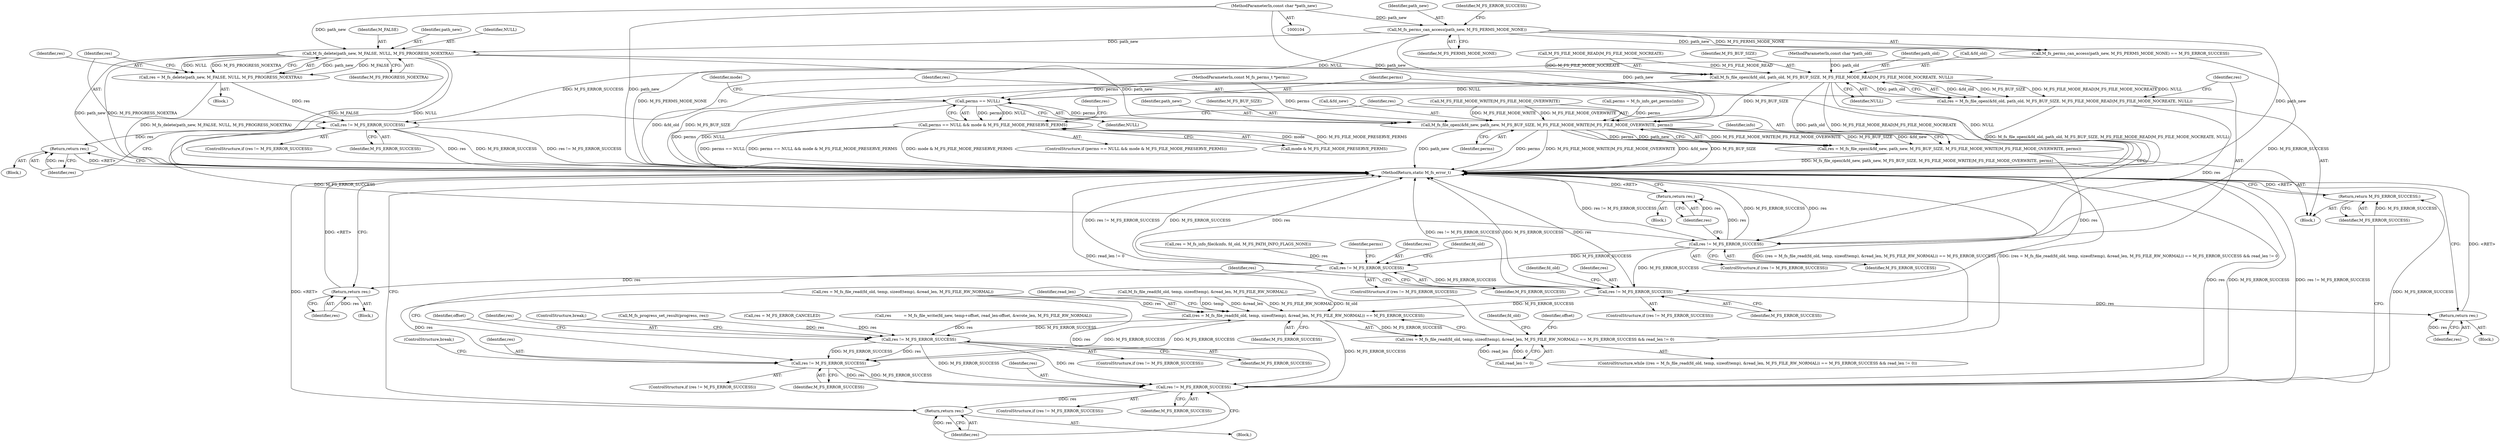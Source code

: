 digraph "0_mstdlib_db124b8f607dd0a40a9aef2d4d468fad433522a7_1@API" {
"1000137" [label="(Call,M_fs_delete(path_new, M_FALSE, NULL, M_FS_PROGRESS_NOEXTRA))"];
"1000130" [label="(Call,M_fs_perms_can_access(path_new, M_FS_PERMS_MODE_NONE))"];
"1000106" [label="(MethodParameterIn,const char *path_new)"];
"1000135" [label="(Call,res = M_fs_delete(path_new, M_FALSE, NULL, M_FS_PROGRESS_NOEXTRA))"];
"1000143" [label="(Call,res != M_FS_ERROR_SUCCESS)"];
"1000147" [label="(Return,return res;)"];
"1000161" [label="(Call,res != M_FS_ERROR_SUCCESS)"];
"1000165" [label="(Return,return res;)"];
"1000184" [label="(Call,res != M_FS_ERROR_SUCCESS)"];
"1000190" [label="(Return,return res;)"];
"1000210" [label="(Call,res != M_FS_ERROR_SUCCESS)"];
"1000216" [label="(Return,return res;)"];
"1000220" [label="(Call,(res = M_fs_file_read(fd_old, temp, sizeof(temp), &read_len, M_FS_FILE_RW_NORMAL)) == M_FS_ERROR_SUCCESS)"];
"1000219" [label="(Call,(res = M_fs_file_read(fd_old, temp, sizeof(temp), &read_len, M_FS_FILE_RW_NORMAL)) == M_FS_ERROR_SUCCESS && read_len != 0)"];
"1000308" [label="(Call,res != M_FS_ERROR_SUCCESS)"];
"1000314" [label="(Call,res != M_FS_ERROR_SUCCESS)"];
"1000324" [label="(Call,res != M_FS_ERROR_SUCCESS)"];
"1000328" [label="(Return,return res;)"];
"1000330" [label="(Return,return M_FS_ERROR_SUCCESS;)"];
"1000151" [label="(Call,M_fs_file_open(&fd_old, path_old, M_FS_BUF_SIZE, M_FS_FILE_MODE_READ|M_FS_FILE_MODE_NOCREATE, NULL))"];
"1000149" [label="(Call,res = M_fs_file_open(&fd_old, path_old, M_FS_BUF_SIZE, M_FS_FILE_MODE_READ|M_FS_FILE_MODE_NOCREATE, NULL))"];
"1000169" [label="(Call,perms == NULL)"];
"1000168" [label="(Call,perms == NULL && mode & M_FS_FILE_MODE_PRESERVE_PERMS)"];
"1000198" [label="(Call,M_fs_file_open(&fd_new, path_new, M_FS_BUF_SIZE, M_FS_FILE_MODE_WRITE|M_FS_FILE_MODE_OVERWRITE, perms))"];
"1000196" [label="(Call,res = M_fs_file_open(&fd_new, path_new, M_FS_BUF_SIZE, M_FS_FILE_MODE_WRITE|M_FS_FILE_MODE_OVERWRITE, perms))"];
"1000172" [label="(Call,mode & M_FS_FILE_MODE_PRESERVE_PERMS)"];
"1000132" [label="(Identifier,M_FS_PERMS_MODE_NONE)"];
"1000130" [label="(Call,M_fs_perms_can_access(path_new, M_FS_PERMS_MODE_NONE))"];
"1000105" [label="(MethodParameterIn,const char *path_old)"];
"1000162" [label="(Identifier,res)"];
"1000196" [label="(Call,res = M_fs_file_open(&fd_new, path_new, M_FS_BUF_SIZE, M_FS_FILE_MODE_WRITE|M_FS_FILE_MODE_OVERWRITE, perms))"];
"1000314" [label="(Call,res != M_FS_ERROR_SUCCESS)"];
"1000219" [label="(Call,(res = M_fs_file_read(fd_old, temp, sizeof(temp), &read_len, M_FS_FILE_RW_NORMAL)) == M_FS_ERROR_SUCCESS && read_len != 0)"];
"1000198" [label="(Call,M_fs_file_open(&fd_new, path_new, M_FS_BUF_SIZE, M_FS_FILE_MODE_WRITE|M_FS_FILE_MODE_OVERWRITE, perms))"];
"1000131" [label="(Identifier,path_new)"];
"1000176" [label="(Call,res = M_fs_info_file(&info, fd_old, M_FS_PATH_INFO_FLAGS_NONE))"];
"1000137" [label="(Call,M_fs_delete(path_new, M_FALSE, NULL, M_FS_PROGRESS_NOEXTRA))"];
"1000215" [label="(Identifier,fd_old)"];
"1000150" [label="(Identifier,res)"];
"1000212" [label="(Identifier,M_FS_ERROR_SUCCESS)"];
"1000154" [label="(Identifier,path_old)"];
"1000320" [label="(Identifier,fd_old)"];
"1000152" [label="(Call,&fd_old)"];
"1000316" [label="(Identifier,M_FS_ERROR_SUCCESS)"];
"1000165" [label="(Return,return res;)"];
"1000309" [label="(Identifier,res)"];
"1000331" [label="(Identifier,M_FS_ERROR_SUCCESS)"];
"1000222" [label="(Identifier,res)"];
"1000193" [label="(Identifier,perms)"];
"1000151" [label="(Call,M_fs_file_open(&fd_old, path_old, M_FS_BUF_SIZE, M_FS_FILE_MODE_READ|M_FS_FILE_MODE_NOCREATE, NULL))"];
"1000313" [label="(ControlStructure,if (res != M_FS_ERROR_SUCCESS))"];
"1000216" [label="(Return,return res;)"];
"1000148" [label="(Identifier,res)"];
"1000147" [label="(Return,return res;)"];
"1000326" [label="(Identifier,M_FS_ERROR_SUCCESS)"];
"1000145" [label="(Identifier,M_FS_ERROR_SUCCESS)"];
"1000106" [label="(MethodParameterIn,const char *path_new)"];
"1000177" [label="(Identifier,res)"];
"1000146" [label="(Block,)"];
"1000168" [label="(Call,perms == NULL && mode & M_FS_FILE_MODE_PRESERVE_PERMS)"];
"1000220" [label="(Call,(res = M_fs_file_read(fd_old, temp, sizeof(temp), &read_len, M_FS_FILE_RW_NORMAL)) == M_FS_ERROR_SUCCESS)"];
"1000161" [label="(Call,res != M_FS_ERROR_SUCCESS)"];
"1000304" [label="(Call,res = M_FS_ERROR_CANCELED)"];
"1000156" [label="(Call,M_FS_FILE_MODE_READ|M_FS_FILE_MODE_NOCREATE)"];
"1000111" [label="(MethodParameterIn,const M_fs_perms_t *perms)"];
"1000133" [label="(Identifier,M_FS_ERROR_SUCCESS)"];
"1000312" [label="(ControlStructure,break;)"];
"1000149" [label="(Call,res = M_fs_file_open(&fd_old, path_old, M_FS_BUF_SIZE, M_FS_FILE_MODE_READ|M_FS_FILE_MODE_NOCREATE, NULL))"];
"1000315" [label="(Identifier,res)"];
"1000139" [label="(Identifier,M_FALSE)"];
"1000163" [label="(Identifier,M_FS_ERROR_SUCCESS)"];
"1000155" [label="(Identifier,M_FS_BUF_SIZE)"];
"1000203" [label="(Call,M_FS_FILE_MODE_WRITE|M_FS_FILE_MODE_OVERWRITE)"];
"1000328" [label="(Return,return res;)"];
"1000191" [label="(Identifier,res)"];
"1000327" [label="(Block,)"];
"1000332" [label="(MethodReturn,static M_fs_error_t)"];
"1000192" [label="(Call,perms = M_fs_info_get_perms(info))"];
"1000206" [label="(Identifier,perms)"];
"1000318" [label="(ControlStructure,break;)"];
"1000187" [label="(Block,)"];
"1000233" [label="(Identifier,read_len)"];
"1000232" [label="(Call,read_len != 0)"];
"1000112" [label="(Block,)"];
"1000218" [label="(ControlStructure,while ((res = M_fs_file_read(fd_old, temp, sizeof(temp), &read_len, M_FS_FILE_RW_NORMAL)) == M_FS_ERROR_SUCCESS && read_len != 0))"];
"1000164" [label="(Block,)"];
"1000140" [label="(Identifier,NULL)"];
"1000221" [label="(Call,res = M_fs_file_read(fd_old, temp, sizeof(temp), &read_len, M_FS_FILE_RW_NORMAL))"];
"1000324" [label="(Call,res != M_FS_ERROR_SUCCESS)"];
"1000171" [label="(Identifier,NULL)"];
"1000266" [label="(Call,M_fs_progress_set_result(progress, res))"];
"1000325" [label="(Identifier,res)"];
"1000129" [label="(Call,M_fs_perms_can_access(path_new, M_FS_PERMS_MODE_NONE) == M_FS_ERROR_SUCCESS)"];
"1000308" [label="(Call,res != M_FS_ERROR_SUCCESS)"];
"1000135" [label="(Call,res = M_fs_delete(path_new, M_FALSE, NULL, M_FS_PROGRESS_NOEXTRA))"];
"1000209" [label="(ControlStructure,if (res != M_FS_ERROR_SUCCESS))"];
"1000136" [label="(Identifier,res)"];
"1000307" [label="(ControlStructure,if (res != M_FS_ERROR_SUCCESS))"];
"1000197" [label="(Identifier,res)"];
"1000144" [label="(Identifier,res)"];
"1000184" [label="(Call,res != M_FS_ERROR_SUCCESS)"];
"1000244" [label="(Call,res          = M_fs_file_write(fd_new, temp+offset, read_len-offset, &wrote_len, M_FS_FILE_RW_NORMAL))"];
"1000166" [label="(Identifier,res)"];
"1000143" [label="(Call,res != M_FS_ERROR_SUCCESS)"];
"1000170" [label="(Identifier,perms)"];
"1000186" [label="(Identifier,M_FS_ERROR_SUCCESS)"];
"1000190" [label="(Return,return res;)"];
"1000160" [label="(ControlStructure,if (res != M_FS_ERROR_SUCCESS))"];
"1000138" [label="(Identifier,path_new)"];
"1000241" [label="(Identifier,offset)"];
"1000223" [label="(Call,M_fs_file_read(fd_old, temp, sizeof(temp), &read_len, M_FS_FILE_RW_NORMAL))"];
"1000208" [label="(Identifier,info)"];
"1000185" [label="(Identifier,res)"];
"1000330" [label="(Return,return M_FS_ERROR_SUCCESS;)"];
"1000211" [label="(Identifier,res)"];
"1000183" [label="(ControlStructure,if (res != M_FS_ERROR_SUCCESS))"];
"1000329" [label="(Identifier,res)"];
"1000231" [label="(Identifier,M_FS_ERROR_SUCCESS)"];
"1000201" [label="(Identifier,path_new)"];
"1000310" [label="(Identifier,M_FS_ERROR_SUCCESS)"];
"1000202" [label="(Identifier,M_FS_BUF_SIZE)"];
"1000169" [label="(Call,perms == NULL)"];
"1000199" [label="(Call,&fd_new)"];
"1000323" [label="(ControlStructure,if (res != M_FS_ERROR_SUCCESS))"];
"1000210" [label="(Call,res != M_FS_ERROR_SUCCESS)"];
"1000237" [label="(Identifier,offset)"];
"1000142" [label="(ControlStructure,if (res != M_FS_ERROR_SUCCESS))"];
"1000159" [label="(Identifier,NULL)"];
"1000213" [label="(Block,)"];
"1000217" [label="(Identifier,res)"];
"1000141" [label="(Identifier,M_FS_PROGRESS_NOEXTRA)"];
"1000189" [label="(Identifier,fd_old)"];
"1000173" [label="(Identifier,mode)"];
"1000167" [label="(ControlStructure,if (perms == NULL && mode & M_FS_FILE_MODE_PRESERVE_PERMS))"];
"1000134" [label="(Block,)"];
"1000137" -> "1000135"  [label="AST: "];
"1000137" -> "1000141"  [label="CFG: "];
"1000138" -> "1000137"  [label="AST: "];
"1000139" -> "1000137"  [label="AST: "];
"1000140" -> "1000137"  [label="AST: "];
"1000141" -> "1000137"  [label="AST: "];
"1000135" -> "1000137"  [label="CFG: "];
"1000137" -> "1000332"  [label="DDG: M_FS_PROGRESS_NOEXTRA"];
"1000137" -> "1000332"  [label="DDG: M_FALSE"];
"1000137" -> "1000332"  [label="DDG: NULL"];
"1000137" -> "1000332"  [label="DDG: path_new"];
"1000137" -> "1000135"  [label="DDG: path_new"];
"1000137" -> "1000135"  [label="DDG: M_FALSE"];
"1000137" -> "1000135"  [label="DDG: NULL"];
"1000137" -> "1000135"  [label="DDG: M_FS_PROGRESS_NOEXTRA"];
"1000130" -> "1000137"  [label="DDG: path_new"];
"1000106" -> "1000137"  [label="DDG: path_new"];
"1000137" -> "1000151"  [label="DDG: NULL"];
"1000137" -> "1000198"  [label="DDG: path_new"];
"1000130" -> "1000129"  [label="AST: "];
"1000130" -> "1000132"  [label="CFG: "];
"1000131" -> "1000130"  [label="AST: "];
"1000132" -> "1000130"  [label="AST: "];
"1000133" -> "1000130"  [label="CFG: "];
"1000130" -> "1000332"  [label="DDG: M_FS_PERMS_MODE_NONE"];
"1000130" -> "1000332"  [label="DDG: path_new"];
"1000130" -> "1000129"  [label="DDG: path_new"];
"1000130" -> "1000129"  [label="DDG: M_FS_PERMS_MODE_NONE"];
"1000106" -> "1000130"  [label="DDG: path_new"];
"1000130" -> "1000198"  [label="DDG: path_new"];
"1000106" -> "1000104"  [label="AST: "];
"1000106" -> "1000332"  [label="DDG: path_new"];
"1000106" -> "1000198"  [label="DDG: path_new"];
"1000135" -> "1000134"  [label="AST: "];
"1000136" -> "1000135"  [label="AST: "];
"1000144" -> "1000135"  [label="CFG: "];
"1000135" -> "1000332"  [label="DDG: M_fs_delete(path_new, M_FALSE, NULL, M_FS_PROGRESS_NOEXTRA)"];
"1000135" -> "1000143"  [label="DDG: res"];
"1000143" -> "1000142"  [label="AST: "];
"1000143" -> "1000145"  [label="CFG: "];
"1000144" -> "1000143"  [label="AST: "];
"1000145" -> "1000143"  [label="AST: "];
"1000148" -> "1000143"  [label="CFG: "];
"1000150" -> "1000143"  [label="CFG: "];
"1000143" -> "1000332"  [label="DDG: res"];
"1000143" -> "1000332"  [label="DDG: M_FS_ERROR_SUCCESS"];
"1000143" -> "1000332"  [label="DDG: res != M_FS_ERROR_SUCCESS"];
"1000129" -> "1000143"  [label="DDG: M_FS_ERROR_SUCCESS"];
"1000143" -> "1000147"  [label="DDG: res"];
"1000143" -> "1000161"  [label="DDG: M_FS_ERROR_SUCCESS"];
"1000147" -> "1000146"  [label="AST: "];
"1000147" -> "1000148"  [label="CFG: "];
"1000148" -> "1000147"  [label="AST: "];
"1000332" -> "1000147"  [label="CFG: "];
"1000147" -> "1000332"  [label="DDG: <RET>"];
"1000148" -> "1000147"  [label="DDG: res"];
"1000161" -> "1000160"  [label="AST: "];
"1000161" -> "1000163"  [label="CFG: "];
"1000162" -> "1000161"  [label="AST: "];
"1000163" -> "1000161"  [label="AST: "];
"1000166" -> "1000161"  [label="CFG: "];
"1000170" -> "1000161"  [label="CFG: "];
"1000161" -> "1000332"  [label="DDG: M_FS_ERROR_SUCCESS"];
"1000161" -> "1000332"  [label="DDG: res"];
"1000161" -> "1000332"  [label="DDG: res != M_FS_ERROR_SUCCESS"];
"1000149" -> "1000161"  [label="DDG: res"];
"1000129" -> "1000161"  [label="DDG: M_FS_ERROR_SUCCESS"];
"1000161" -> "1000165"  [label="DDG: res"];
"1000161" -> "1000184"  [label="DDG: M_FS_ERROR_SUCCESS"];
"1000161" -> "1000210"  [label="DDG: M_FS_ERROR_SUCCESS"];
"1000165" -> "1000164"  [label="AST: "];
"1000165" -> "1000166"  [label="CFG: "];
"1000166" -> "1000165"  [label="AST: "];
"1000332" -> "1000165"  [label="CFG: "];
"1000165" -> "1000332"  [label="DDG: <RET>"];
"1000166" -> "1000165"  [label="DDG: res"];
"1000184" -> "1000183"  [label="AST: "];
"1000184" -> "1000186"  [label="CFG: "];
"1000185" -> "1000184"  [label="AST: "];
"1000186" -> "1000184"  [label="AST: "];
"1000189" -> "1000184"  [label="CFG: "];
"1000193" -> "1000184"  [label="CFG: "];
"1000184" -> "1000332"  [label="DDG: res"];
"1000184" -> "1000332"  [label="DDG: M_FS_ERROR_SUCCESS"];
"1000184" -> "1000332"  [label="DDG: res != M_FS_ERROR_SUCCESS"];
"1000176" -> "1000184"  [label="DDG: res"];
"1000184" -> "1000190"  [label="DDG: res"];
"1000184" -> "1000210"  [label="DDG: M_FS_ERROR_SUCCESS"];
"1000190" -> "1000187"  [label="AST: "];
"1000190" -> "1000191"  [label="CFG: "];
"1000191" -> "1000190"  [label="AST: "];
"1000332" -> "1000190"  [label="CFG: "];
"1000190" -> "1000332"  [label="DDG: <RET>"];
"1000191" -> "1000190"  [label="DDG: res"];
"1000210" -> "1000209"  [label="AST: "];
"1000210" -> "1000212"  [label="CFG: "];
"1000211" -> "1000210"  [label="AST: "];
"1000212" -> "1000210"  [label="AST: "];
"1000215" -> "1000210"  [label="CFG: "];
"1000222" -> "1000210"  [label="CFG: "];
"1000210" -> "1000332"  [label="DDG: res != M_FS_ERROR_SUCCESS"];
"1000210" -> "1000332"  [label="DDG: M_FS_ERROR_SUCCESS"];
"1000210" -> "1000332"  [label="DDG: res"];
"1000196" -> "1000210"  [label="DDG: res"];
"1000210" -> "1000216"  [label="DDG: res"];
"1000210" -> "1000220"  [label="DDG: M_FS_ERROR_SUCCESS"];
"1000216" -> "1000213"  [label="AST: "];
"1000216" -> "1000217"  [label="CFG: "];
"1000217" -> "1000216"  [label="AST: "];
"1000332" -> "1000216"  [label="CFG: "];
"1000216" -> "1000332"  [label="DDG: <RET>"];
"1000217" -> "1000216"  [label="DDG: res"];
"1000220" -> "1000219"  [label="AST: "];
"1000220" -> "1000231"  [label="CFG: "];
"1000221" -> "1000220"  [label="AST: "];
"1000231" -> "1000220"  [label="AST: "];
"1000233" -> "1000220"  [label="CFG: "];
"1000219" -> "1000220"  [label="CFG: "];
"1000220" -> "1000219"  [label="DDG: M_FS_ERROR_SUCCESS"];
"1000221" -> "1000220"  [label="DDG: res"];
"1000223" -> "1000220"  [label="DDG: &read_len"];
"1000223" -> "1000220"  [label="DDG: M_FS_FILE_RW_NORMAL"];
"1000223" -> "1000220"  [label="DDG: fd_old"];
"1000223" -> "1000220"  [label="DDG: temp"];
"1000314" -> "1000220"  [label="DDG: M_FS_ERROR_SUCCESS"];
"1000220" -> "1000308"  [label="DDG: M_FS_ERROR_SUCCESS"];
"1000220" -> "1000314"  [label="DDG: M_FS_ERROR_SUCCESS"];
"1000220" -> "1000324"  [label="DDG: M_FS_ERROR_SUCCESS"];
"1000219" -> "1000218"  [label="AST: "];
"1000219" -> "1000232"  [label="CFG: "];
"1000232" -> "1000219"  [label="AST: "];
"1000237" -> "1000219"  [label="CFG: "];
"1000320" -> "1000219"  [label="CFG: "];
"1000219" -> "1000332"  [label="DDG: (res = M_fs_file_read(fd_old, temp, sizeof(temp), &read_len, M_FS_FILE_RW_NORMAL)) == M_FS_ERROR_SUCCESS && read_len != 0"];
"1000219" -> "1000332"  [label="DDG: read_len != 0"];
"1000219" -> "1000332"  [label="DDG: (res = M_fs_file_read(fd_old, temp, sizeof(temp), &read_len, M_FS_FILE_RW_NORMAL)) == M_FS_ERROR_SUCCESS"];
"1000232" -> "1000219"  [label="DDG: read_len"];
"1000232" -> "1000219"  [label="DDG: 0"];
"1000308" -> "1000307"  [label="AST: "];
"1000308" -> "1000310"  [label="CFG: "];
"1000309" -> "1000308"  [label="AST: "];
"1000310" -> "1000308"  [label="AST: "];
"1000241" -> "1000308"  [label="CFG: "];
"1000312" -> "1000308"  [label="CFG: "];
"1000304" -> "1000308"  [label="DDG: res"];
"1000266" -> "1000308"  [label="DDG: res"];
"1000244" -> "1000308"  [label="DDG: res"];
"1000308" -> "1000314"  [label="DDG: res"];
"1000308" -> "1000314"  [label="DDG: M_FS_ERROR_SUCCESS"];
"1000308" -> "1000324"  [label="DDG: res"];
"1000308" -> "1000324"  [label="DDG: M_FS_ERROR_SUCCESS"];
"1000314" -> "1000313"  [label="AST: "];
"1000314" -> "1000316"  [label="CFG: "];
"1000315" -> "1000314"  [label="AST: "];
"1000316" -> "1000314"  [label="AST: "];
"1000222" -> "1000314"  [label="CFG: "];
"1000318" -> "1000314"  [label="CFG: "];
"1000221" -> "1000314"  [label="DDG: res"];
"1000314" -> "1000324"  [label="DDG: res"];
"1000314" -> "1000324"  [label="DDG: M_FS_ERROR_SUCCESS"];
"1000324" -> "1000323"  [label="AST: "];
"1000324" -> "1000326"  [label="CFG: "];
"1000325" -> "1000324"  [label="AST: "];
"1000326" -> "1000324"  [label="AST: "];
"1000329" -> "1000324"  [label="CFG: "];
"1000331" -> "1000324"  [label="CFG: "];
"1000324" -> "1000332"  [label="DDG: M_FS_ERROR_SUCCESS"];
"1000324" -> "1000332"  [label="DDG: res != M_FS_ERROR_SUCCESS"];
"1000324" -> "1000332"  [label="DDG: res"];
"1000221" -> "1000324"  [label="DDG: res"];
"1000324" -> "1000328"  [label="DDG: res"];
"1000324" -> "1000330"  [label="DDG: M_FS_ERROR_SUCCESS"];
"1000328" -> "1000327"  [label="AST: "];
"1000328" -> "1000329"  [label="CFG: "];
"1000329" -> "1000328"  [label="AST: "];
"1000332" -> "1000328"  [label="CFG: "];
"1000328" -> "1000332"  [label="DDG: <RET>"];
"1000329" -> "1000328"  [label="DDG: res"];
"1000330" -> "1000112"  [label="AST: "];
"1000330" -> "1000331"  [label="CFG: "];
"1000331" -> "1000330"  [label="AST: "];
"1000332" -> "1000330"  [label="CFG: "];
"1000330" -> "1000332"  [label="DDG: <RET>"];
"1000331" -> "1000330"  [label="DDG: M_FS_ERROR_SUCCESS"];
"1000151" -> "1000149"  [label="AST: "];
"1000151" -> "1000159"  [label="CFG: "];
"1000152" -> "1000151"  [label="AST: "];
"1000154" -> "1000151"  [label="AST: "];
"1000155" -> "1000151"  [label="AST: "];
"1000156" -> "1000151"  [label="AST: "];
"1000159" -> "1000151"  [label="AST: "];
"1000149" -> "1000151"  [label="CFG: "];
"1000151" -> "1000332"  [label="DDG: NULL"];
"1000151" -> "1000332"  [label="DDG: &fd_old"];
"1000151" -> "1000332"  [label="DDG: M_FS_BUF_SIZE"];
"1000151" -> "1000332"  [label="DDG: path_old"];
"1000151" -> "1000332"  [label="DDG: M_FS_FILE_MODE_READ|M_FS_FILE_MODE_NOCREATE"];
"1000151" -> "1000149"  [label="DDG: &fd_old"];
"1000151" -> "1000149"  [label="DDG: M_FS_BUF_SIZE"];
"1000151" -> "1000149"  [label="DDG: M_FS_FILE_MODE_READ|M_FS_FILE_MODE_NOCREATE"];
"1000151" -> "1000149"  [label="DDG: NULL"];
"1000151" -> "1000149"  [label="DDG: path_old"];
"1000105" -> "1000151"  [label="DDG: path_old"];
"1000156" -> "1000151"  [label="DDG: M_FS_FILE_MODE_READ"];
"1000156" -> "1000151"  [label="DDG: M_FS_FILE_MODE_NOCREATE"];
"1000151" -> "1000169"  [label="DDG: NULL"];
"1000151" -> "1000198"  [label="DDG: M_FS_BUF_SIZE"];
"1000149" -> "1000112"  [label="AST: "];
"1000150" -> "1000149"  [label="AST: "];
"1000162" -> "1000149"  [label="CFG: "];
"1000149" -> "1000332"  [label="DDG: M_fs_file_open(&fd_old, path_old, M_FS_BUF_SIZE, M_FS_FILE_MODE_READ|M_FS_FILE_MODE_NOCREATE, NULL)"];
"1000169" -> "1000168"  [label="AST: "];
"1000169" -> "1000171"  [label="CFG: "];
"1000170" -> "1000169"  [label="AST: "];
"1000171" -> "1000169"  [label="AST: "];
"1000173" -> "1000169"  [label="CFG: "];
"1000168" -> "1000169"  [label="CFG: "];
"1000169" -> "1000332"  [label="DDG: NULL"];
"1000169" -> "1000332"  [label="DDG: perms"];
"1000169" -> "1000168"  [label="DDG: perms"];
"1000169" -> "1000168"  [label="DDG: NULL"];
"1000111" -> "1000169"  [label="DDG: perms"];
"1000169" -> "1000198"  [label="DDG: perms"];
"1000168" -> "1000167"  [label="AST: "];
"1000168" -> "1000172"  [label="CFG: "];
"1000172" -> "1000168"  [label="AST: "];
"1000177" -> "1000168"  [label="CFG: "];
"1000197" -> "1000168"  [label="CFG: "];
"1000168" -> "1000332"  [label="DDG: perms == NULL && mode & M_FS_FILE_MODE_PRESERVE_PERMS"];
"1000168" -> "1000332"  [label="DDG: mode & M_FS_FILE_MODE_PRESERVE_PERMS"];
"1000168" -> "1000332"  [label="DDG: perms == NULL"];
"1000172" -> "1000168"  [label="DDG: mode"];
"1000172" -> "1000168"  [label="DDG: M_FS_FILE_MODE_PRESERVE_PERMS"];
"1000198" -> "1000196"  [label="AST: "];
"1000198" -> "1000206"  [label="CFG: "];
"1000199" -> "1000198"  [label="AST: "];
"1000201" -> "1000198"  [label="AST: "];
"1000202" -> "1000198"  [label="AST: "];
"1000203" -> "1000198"  [label="AST: "];
"1000206" -> "1000198"  [label="AST: "];
"1000196" -> "1000198"  [label="CFG: "];
"1000198" -> "1000332"  [label="DDG: path_new"];
"1000198" -> "1000332"  [label="DDG: perms"];
"1000198" -> "1000332"  [label="DDG: M_FS_FILE_MODE_WRITE|M_FS_FILE_MODE_OVERWRITE"];
"1000198" -> "1000332"  [label="DDG: &fd_new"];
"1000198" -> "1000332"  [label="DDG: M_FS_BUF_SIZE"];
"1000198" -> "1000196"  [label="DDG: M_FS_FILE_MODE_WRITE|M_FS_FILE_MODE_OVERWRITE"];
"1000198" -> "1000196"  [label="DDG: M_FS_BUF_SIZE"];
"1000198" -> "1000196"  [label="DDG: &fd_new"];
"1000198" -> "1000196"  [label="DDG: perms"];
"1000198" -> "1000196"  [label="DDG: path_new"];
"1000203" -> "1000198"  [label="DDG: M_FS_FILE_MODE_WRITE"];
"1000203" -> "1000198"  [label="DDG: M_FS_FILE_MODE_OVERWRITE"];
"1000192" -> "1000198"  [label="DDG: perms"];
"1000111" -> "1000198"  [label="DDG: perms"];
"1000196" -> "1000112"  [label="AST: "];
"1000197" -> "1000196"  [label="AST: "];
"1000208" -> "1000196"  [label="CFG: "];
"1000196" -> "1000332"  [label="DDG: M_fs_file_open(&fd_new, path_new, M_FS_BUF_SIZE, M_FS_FILE_MODE_WRITE|M_FS_FILE_MODE_OVERWRITE, perms)"];
}
